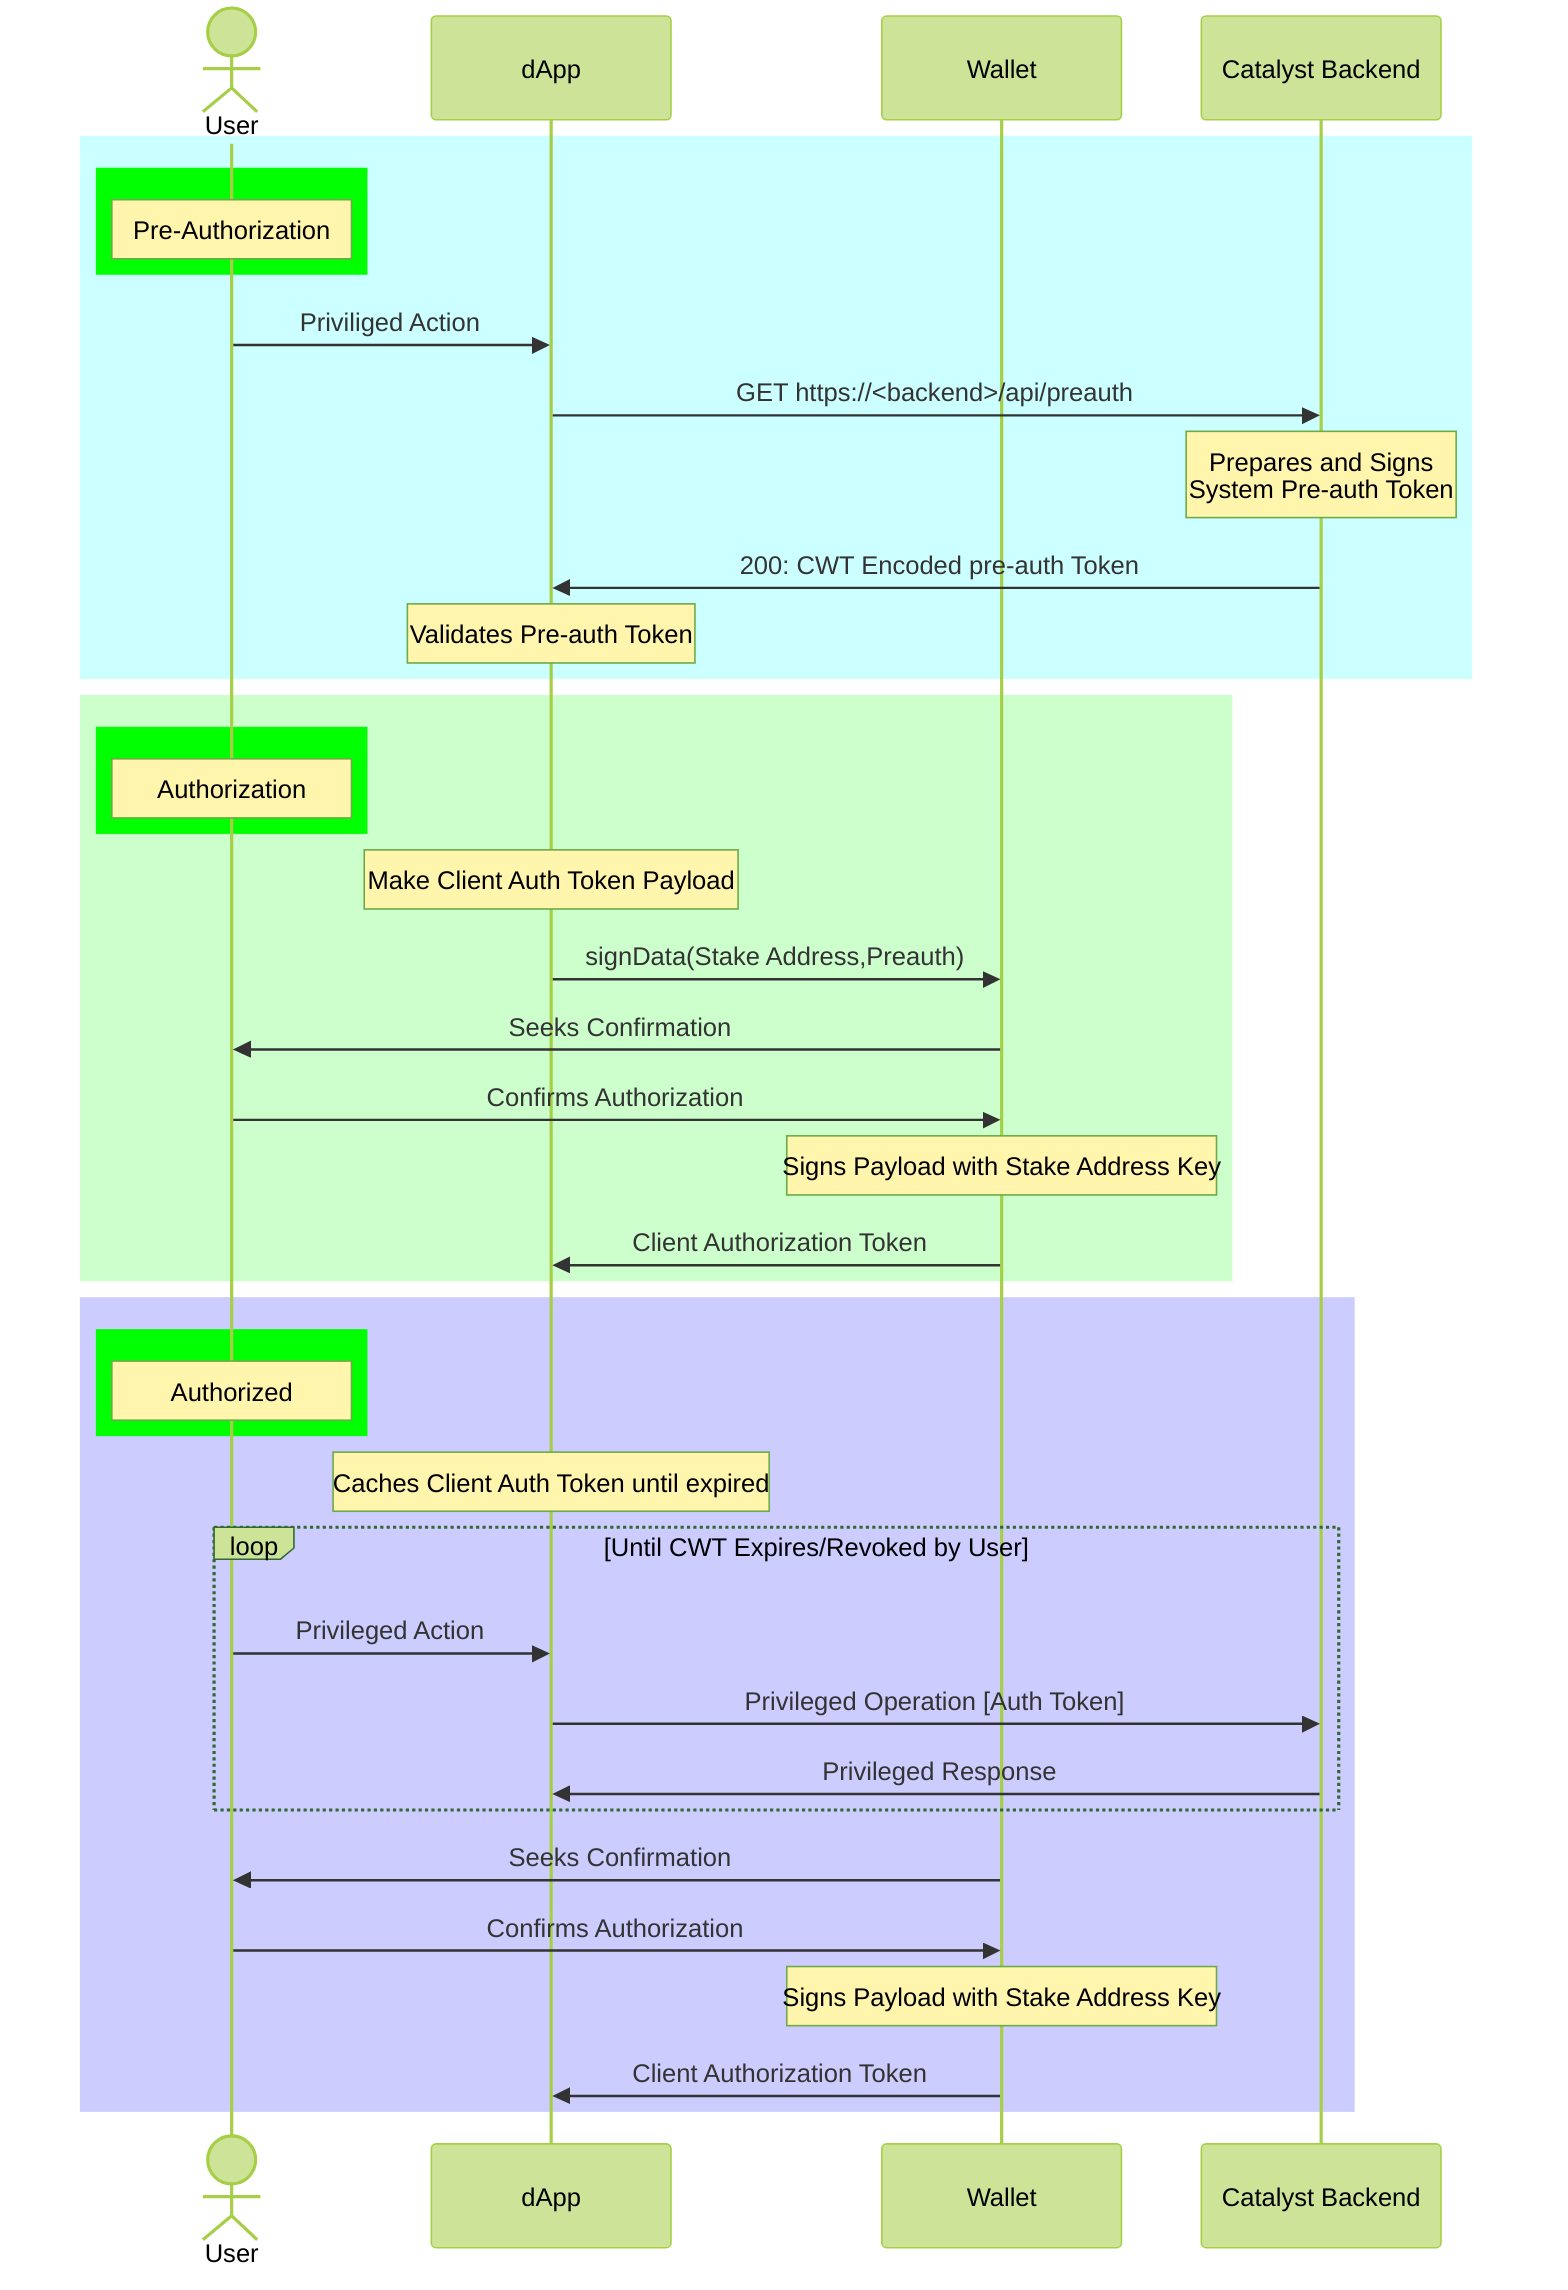 %%{init: {'theme':'forest'}}%%
sequenceDiagram
    actor U as User
    participant D as dApp
    participant W as Wallet
    participant C as Catalyst Backend

    rect rgb(204,255,255)
      rect rgb(0,255,0)
        Note over U: Pre-Authorization
      end

      U ->> D: Priviliged Action
      D ->> C: GET https://<backend>/api/preauth
      Note over C: Prepares and Signs<br>System Pre-auth Token
      C ->> D: 200: CWT Encoded pre-auth Token
      Note over D: Validates Pre-auth Token
    end

    rect rgb(204,255,204)
      rect rgb(0,255,0)
        Note over U: Authorization
      end

      Note over D: Make Client Auth Token Payload
      D ->> W: signData(Stake Address,Preauth)
      W ->> U: Seeks Confirmation
      U ->> W: Confirms Authorization

      Note over W: Signs Payload with Stake Address Key

      W ->> D: Client Authorization Token
    end

    rect rgb(204,204,255)
      rect rgb(0,255,0)
        Note over U: Authorized
      end

      Note over D: Caches Client Auth Token until expired

      loop Until CWT Expires/Revoked by User
        U ->> D: Privileged Action
        D ->> C: Privileged Operation [Auth Token]
        C ->> D: Privileged Response
      end


      W ->> U: Seeks Confirmation
      U ->> W: Confirms Authorization

      Note over W: Signs Payload with Stake Address Key

      W ->> D: Client Authorization Token
    end